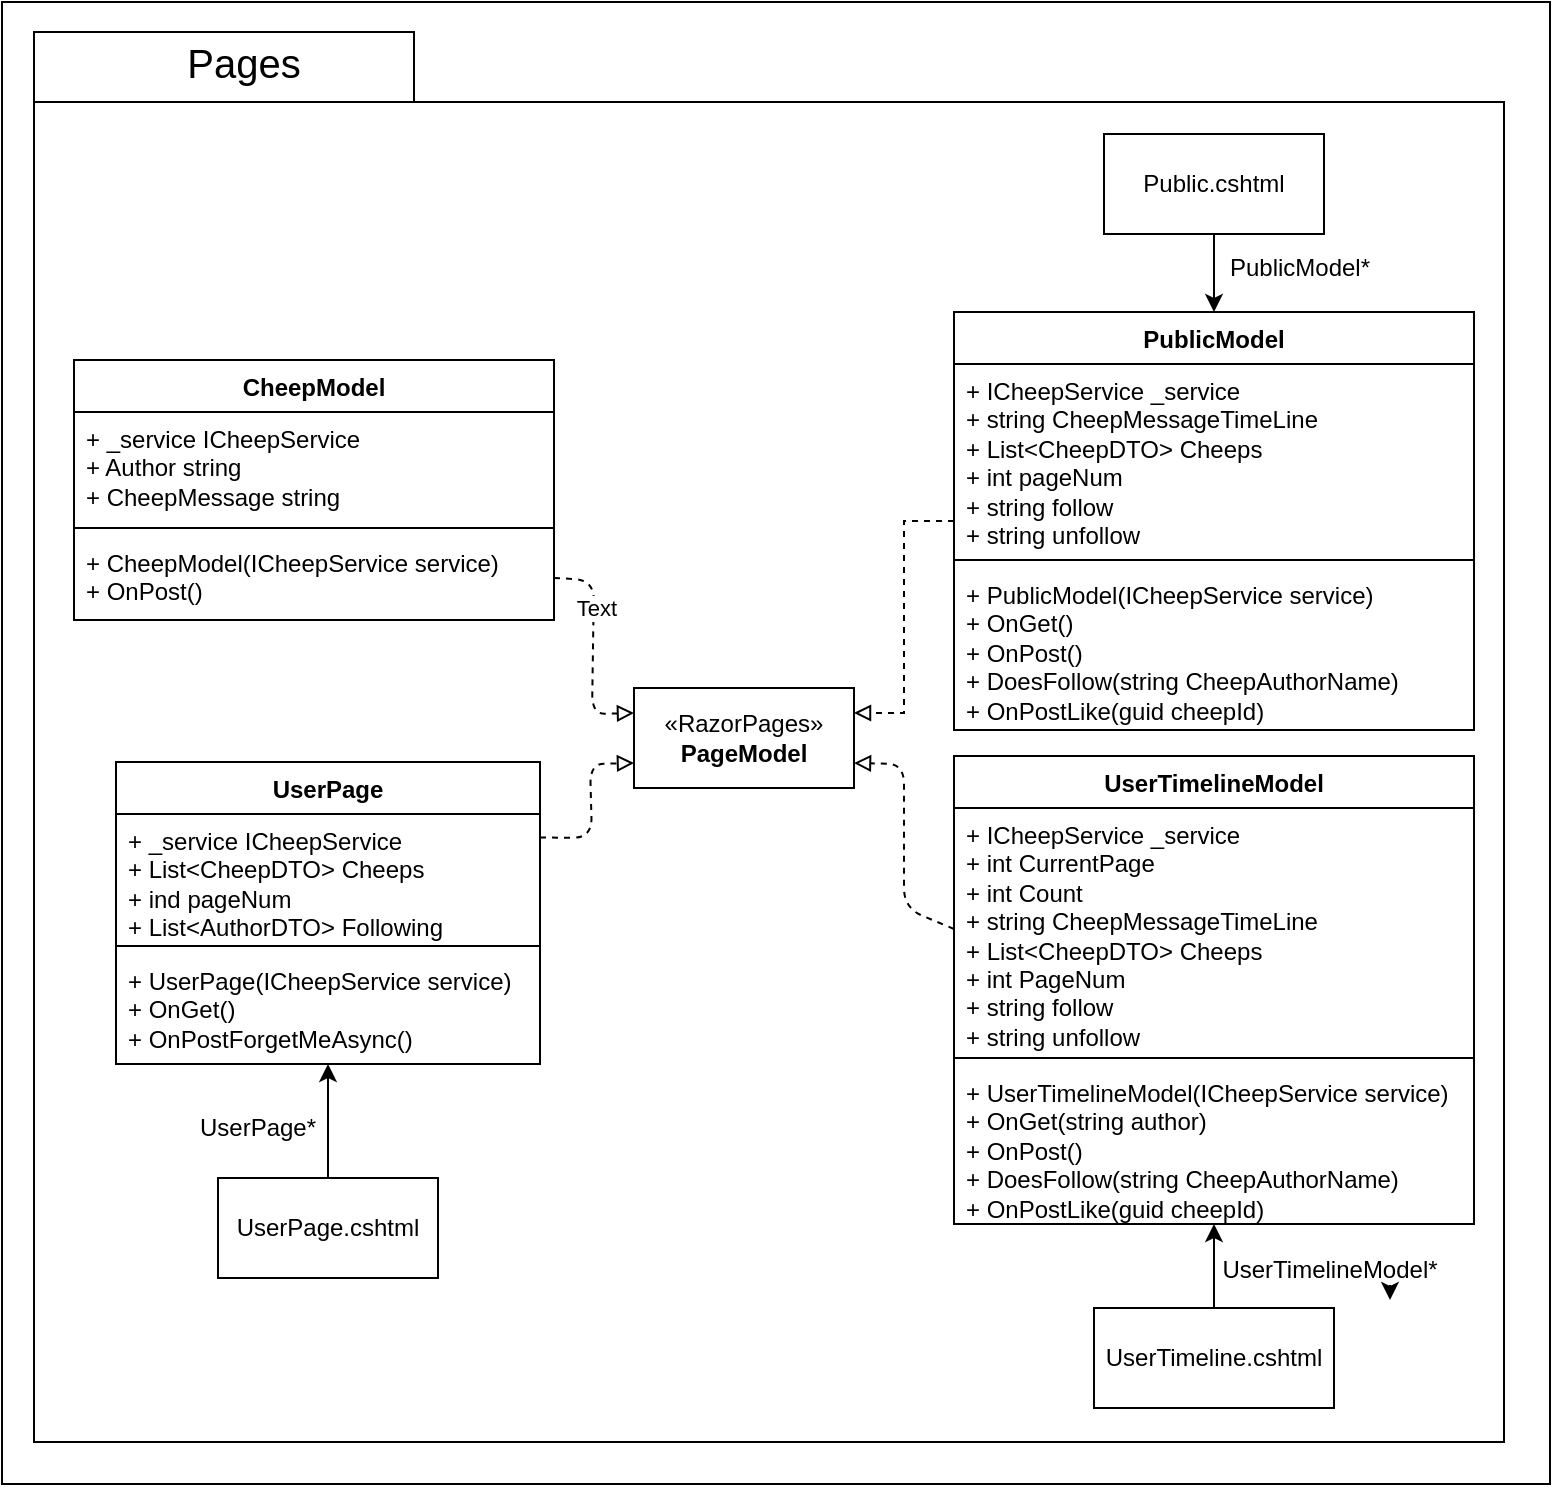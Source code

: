 <mxfile>
    <diagram id="UEx_IOLg0ZsNxRGCnxRx" name="Page-1">
        <mxGraphModel dx="1212" dy="-1076" grid="0" gridSize="10" guides="1" tooltips="1" connect="1" arrows="1" fold="1" page="1" pageScale="1" pageWidth="850" pageHeight="1100" background="#ffffff" math="0" shadow="0">
            <root>
                <mxCell id="0"/>
                <mxCell id="1" parent="0"/>
                <mxCell id="34" value="" style="rounded=0;whiteSpace=wrap;html=1;fillColor=none;" parent="1" vertex="1">
                    <mxGeometry x="892" y="2256" width="774" height="741" as="geometry"/>
                </mxCell>
                <mxCell id="2" value="" style="shape=folder;fontStyle=1;spacingTop=10;tabWidth=190;tabHeight=35;tabPosition=left;html=1;fillColor=none;strokeColor=#000000;" parent="1" vertex="1">
                    <mxGeometry x="908" y="2271" width="735" height="705" as="geometry"/>
                </mxCell>
                <mxCell id="3" value="&lt;font color=&quot;#000000&quot; style=&quot;font-size: 20px;&quot;&gt;Pages&lt;/font&gt;" style="text;html=1;strokeColor=none;fillColor=none;align=center;verticalAlign=middle;whiteSpace=wrap;rounded=0;" parent="1" vertex="1">
                    <mxGeometry x="983" y="2271" width="60" height="30" as="geometry"/>
                </mxCell>
                <mxCell id="4" style="edgeStyle=none;html=1;exitX=0.5;exitY=1;exitDx=0;exitDy=0;entryX=0.5;entryY=0;entryDx=0;entryDy=0;strokeColor=#000000;" parent="1" source="5" target="25" edge="1">
                    <mxGeometry relative="1" as="geometry"/>
                </mxCell>
                <mxCell id="5" value="&lt;font color=&quot;#000000&quot;&gt;Public.cshtml&lt;/font&gt;" style="html=1;whiteSpace=wrap;strokeColor=#000000;fillColor=none;" parent="1" vertex="1">
                    <mxGeometry x="1443" y="2322" width="110" height="50" as="geometry"/>
                </mxCell>
                <mxCell id="6" style="edgeStyle=none;html=1;exitX=0.5;exitY=0;exitDx=0;exitDy=0;strokeColor=#000000;endArrow=classic;endFill=1;" parent="1" source="7" target="18" edge="1">
                    <mxGeometry relative="1" as="geometry"/>
                </mxCell>
                <mxCell id="7" value="&lt;font color=&quot;#000000&quot;&gt;UserPage.cshtml&lt;/font&gt;" style="html=1;whiteSpace=wrap;fillColor=none;strokeColor=#000000;" parent="1" vertex="1">
                    <mxGeometry x="1000" y="2844" width="110" height="50" as="geometry"/>
                </mxCell>
                <mxCell id="8" style="edgeStyle=none;html=1;exitX=0.5;exitY=0;exitDx=0;exitDy=0;strokeColor=#000000;" parent="1" source="9" target="22" edge="1">
                    <mxGeometry relative="1" as="geometry"/>
                </mxCell>
                <mxCell id="9" value="&lt;font color=&quot;#000000&quot;&gt;UserTimeline.cshtml&lt;/font&gt;" style="html=1;whiteSpace=wrap;fillColor=none;strokeColor=#000000;" parent="1" vertex="1">
                    <mxGeometry x="1438" y="2909" width="120" height="50" as="geometry"/>
                </mxCell>
                <mxCell id="10" value="&lt;font color=&quot;#000000&quot;&gt;CheepModel&lt;/font&gt;" style="swimlane;fontStyle=1;align=center;verticalAlign=top;childLayout=stackLayout;horizontal=1;startSize=26;horizontalStack=0;resizeParent=1;resizeParentMax=0;resizeLast=0;collapsible=1;marginBottom=0;whiteSpace=wrap;html=1;strokeColor=#000000;fillColor=none;" parent="1" vertex="1">
                    <mxGeometry x="928" y="2435" width="240" height="130" as="geometry"/>
                </mxCell>
                <mxCell id="11" value="&lt;font color=&quot;#000000&quot;&gt;+ _service ICheepService&lt;br&gt;+ Author string&lt;br&gt;+ CheepMessage string&lt;/font&gt;" style="text;strokeColor=none;fillColor=none;align=left;verticalAlign=top;spacingLeft=4;spacingRight=4;overflow=hidden;rotatable=0;points=[[0,0.5],[1,0.5]];portConstraint=eastwest;whiteSpace=wrap;html=1;" parent="10" vertex="1">
                    <mxGeometry y="26" width="240" height="54" as="geometry"/>
                </mxCell>
                <mxCell id="12" value="" style="line;strokeWidth=1;fillColor=none;align=left;verticalAlign=middle;spacingTop=-1;spacingLeft=3;spacingRight=3;rotatable=0;labelPosition=right;points=[];portConstraint=eastwest;strokeColor=inherit;" parent="10" vertex="1">
                    <mxGeometry y="80" width="240" height="8" as="geometry"/>
                </mxCell>
                <mxCell id="13" value="&lt;font color=&quot;#000000&quot;&gt;+ CheepModel(ICheepService service)&lt;br&gt;+ OnPost()&lt;/font&gt;" style="text;strokeColor=none;fillColor=none;align=left;verticalAlign=top;spacingLeft=4;spacingRight=4;overflow=hidden;rotatable=0;points=[[0,0.5],[1,0.5]];portConstraint=eastwest;whiteSpace=wrap;html=1;" parent="10" vertex="1">
                    <mxGeometry y="88" width="240" height="42" as="geometry"/>
                </mxCell>
                <mxCell id="14" style="edgeStyle=none;html=1;exitX=1;exitY=0.25;exitDx=0;exitDy=0;entryX=0;entryY=0.75;entryDx=0;entryDy=0;strokeColor=#000000;endArrow=block;endFill=0;dashed=1;" parent="1" source="15" target="23" edge="1">
                    <mxGeometry relative="1" as="geometry">
                        <Array as="points">
                            <mxPoint x="1187" y="2674"/>
                            <mxPoint x="1186" y="2637"/>
                        </Array>
                    </mxGeometry>
                </mxCell>
                <mxCell id="15" value="&lt;font color=&quot;#000000&quot;&gt;UserPage&lt;/font&gt;" style="swimlane;fontStyle=1;align=center;verticalAlign=top;childLayout=stackLayout;horizontal=1;startSize=26;horizontalStack=0;resizeParent=1;resizeParentMax=0;resizeLast=0;collapsible=1;marginBottom=0;whiteSpace=wrap;html=1;fillColor=none;strokeColor=#000000;" parent="1" vertex="1">
                    <mxGeometry x="949" y="2636" width="212" height="151" as="geometry"/>
                </mxCell>
                <mxCell id="16" value="&lt;font color=&quot;#000000&quot;&gt;+ _service ICheepService&lt;br&gt;+ List&amp;lt;CheepDTO&amp;gt; Cheeps&lt;br&gt;+ ind pageNum&lt;br&gt;+ List&amp;lt;AuthorDTO&amp;gt; Following&lt;br&gt;&lt;/font&gt;" style="text;strokeColor=none;fillColor=none;align=left;verticalAlign=top;spacingLeft=4;spacingRight=4;overflow=hidden;rotatable=0;points=[[0,0.5],[1,0.5]];portConstraint=eastwest;whiteSpace=wrap;html=1;" parent="15" vertex="1">
                    <mxGeometry y="26" width="212" height="62" as="geometry"/>
                </mxCell>
                <mxCell id="17" value="" style="line;strokeWidth=1;fillColor=none;align=left;verticalAlign=middle;spacingTop=-1;spacingLeft=3;spacingRight=3;rotatable=0;labelPosition=right;points=[];portConstraint=eastwest;strokeColor=inherit;" parent="15" vertex="1">
                    <mxGeometry y="88" width="212" height="8" as="geometry"/>
                </mxCell>
                <mxCell id="18" value="&lt;font color=&quot;#000000&quot;&gt;+ UserPage(ICheepService service)&lt;br&gt;+ OnGet()&lt;br&gt;+ OnPostForgetMeAsync()&lt;br&gt;&lt;/font&gt;" style="text;strokeColor=none;fillColor=none;align=left;verticalAlign=top;spacingLeft=4;spacingRight=4;overflow=hidden;rotatable=0;points=[[0,0.5],[1,0.5]];portConstraint=eastwest;whiteSpace=wrap;html=1;" parent="15" vertex="1">
                    <mxGeometry y="96" width="212" height="55" as="geometry"/>
                </mxCell>
                <mxCell id="19" value="&lt;font color=&quot;#000000&quot;&gt;UserTimelineModel&lt;/font&gt;" style="swimlane;fontStyle=1;align=center;verticalAlign=top;childLayout=stackLayout;horizontal=1;startSize=26;horizontalStack=0;resizeParent=1;resizeParentMax=0;resizeLast=0;collapsible=1;marginBottom=0;whiteSpace=wrap;html=1;strokeColor=#000000;fillColor=none;" parent="1" vertex="1">
                    <mxGeometry x="1368" y="2633" width="260" height="234" as="geometry"/>
                </mxCell>
                <mxCell id="20" value="&lt;font color=&quot;#000000&quot;&gt;+&amp;nbsp;&lt;/font&gt;&lt;span style=&quot;color: rgb(0, 0, 0);&quot;&gt;ICheepService&amp;nbsp;&lt;/span&gt;&lt;font color=&quot;#000000&quot;&gt;_service&lt;br&gt;+ int CurrentPage&lt;br&gt;+ int Count&lt;br&gt;+ string CheepMessageTimeLine&lt;br&gt;+ List&amp;lt;CheepDTO&amp;gt; Cheeps&lt;br&gt;+ int PageNum&lt;br&gt;+ string follow&lt;br&gt;+ string unfollow&lt;br&gt;&lt;/font&gt;" style="text;strokeColor=none;fillColor=none;align=left;verticalAlign=top;spacingLeft=4;spacingRight=4;overflow=hidden;rotatable=0;points=[[0,0.5],[1,0.5]];portConstraint=eastwest;whiteSpace=wrap;html=1;" parent="19" vertex="1">
                    <mxGeometry y="26" width="260" height="121" as="geometry"/>
                </mxCell>
                <mxCell id="21" value="" style="line;strokeWidth=1;fillColor=none;align=left;verticalAlign=middle;spacingTop=-1;spacingLeft=3;spacingRight=3;rotatable=0;labelPosition=right;points=[];portConstraint=eastwest;strokeColor=inherit;" parent="19" vertex="1">
                    <mxGeometry y="147" width="260" height="8" as="geometry"/>
                </mxCell>
                <mxCell id="22" value="&lt;font color=&quot;#000000&quot;&gt;+ UserTimelineModel(ICheepService service)&lt;br&gt;+ OnGet(string author)&lt;br&gt;+ OnPost()&lt;br&gt;+ DoesFollow(string CheepAuthorName)&lt;br&gt;+ OnPostLike(guid cheepId)&lt;br&gt;&lt;/font&gt;" style="text;strokeColor=none;fillColor=none;align=left;verticalAlign=top;spacingLeft=4;spacingRight=4;overflow=hidden;rotatable=0;points=[[0,0.5],[1,0.5]];portConstraint=eastwest;whiteSpace=wrap;html=1;" parent="19" vertex="1">
                    <mxGeometry y="155" width="260" height="79" as="geometry"/>
                </mxCell>
                <mxCell id="23" value="&lt;font color=&quot;#000000&quot;&gt;«RazorPages»&lt;br&gt;&lt;b&gt;PageModel&lt;/b&gt;&lt;/font&gt;" style="html=1;whiteSpace=wrap;fillColor=none;strokeColor=#000000;" parent="1" vertex="1">
                    <mxGeometry x="1208" y="2599" width="110" height="50" as="geometry"/>
                </mxCell>
                <mxCell id="24" style="edgeStyle=orthogonalEdgeStyle;rounded=0;orthogonalLoop=1;jettySize=auto;html=1;entryX=1;entryY=0.25;entryDx=0;entryDy=0;endArrow=block;endFill=0;strokeColor=#000000;dashed=1;" parent="1" source="25" target="23" edge="1">
                    <mxGeometry relative="1" as="geometry"/>
                </mxCell>
                <mxCell id="25" value="&lt;font color=&quot;#000000&quot;&gt;PublicModel&lt;/font&gt;" style="swimlane;fontStyle=1;align=center;verticalAlign=top;childLayout=stackLayout;horizontal=1;startSize=26;horizontalStack=0;resizeParent=1;resizeParentMax=0;resizeLast=0;collapsible=1;marginBottom=0;whiteSpace=wrap;html=1;strokeColor=#000000;fillColor=none;" parent="1" vertex="1">
                    <mxGeometry x="1368" y="2411" width="260" height="209" as="geometry"/>
                </mxCell>
                <mxCell id="26" value="&lt;font color=&quot;#000000&quot;&gt;+&amp;nbsp;&lt;/font&gt;&lt;span style=&quot;color: rgb(0, 0, 0);&quot;&gt;ICheepService&amp;nbsp;&lt;/span&gt;&lt;font color=&quot;#000000&quot;&gt;_service&lt;br&gt;+&amp;nbsp;&lt;/font&gt;&lt;span style=&quot;color: rgb(0, 0, 0);&quot;&gt;string&amp;nbsp;&lt;/span&gt;&lt;font color=&quot;#000000&quot;&gt;CheepMessageTimeLine&lt;br&gt;+ List&amp;lt;CheepDTO&amp;gt; Cheeps&lt;br&gt;+ int pageNum&lt;br&gt;+ string follow&lt;br&gt;+ string unfollow&lt;br&gt;&lt;/font&gt;" style="text;strokeColor=none;fillColor=none;align=left;verticalAlign=top;spacingLeft=4;spacingRight=4;overflow=hidden;rotatable=0;points=[[0,0.5],[1,0.5]];portConstraint=eastwest;whiteSpace=wrap;html=1;" parent="25" vertex="1">
                    <mxGeometry y="26" width="260" height="94" as="geometry"/>
                </mxCell>
                <mxCell id="27" value="" style="line;strokeWidth=1;fillColor=none;align=left;verticalAlign=middle;spacingTop=-1;spacingLeft=3;spacingRight=3;rotatable=0;labelPosition=right;points=[];portConstraint=eastwest;strokeColor=inherit;" parent="25" vertex="1">
                    <mxGeometry y="120" width="260" height="8" as="geometry"/>
                </mxCell>
                <mxCell id="28" value="&lt;font color=&quot;#000000&quot;&gt;+ PublicModel(ICheepService service)&lt;br&gt;+ OnGet()&lt;br&gt;+ OnPost()&lt;br&gt;+ DoesFollow(string CheepAuthorName)&lt;br&gt;+ OnPostLike(guid cheepId)&lt;br&gt;&lt;/font&gt;" style="text;strokeColor=none;fillColor=none;align=left;verticalAlign=top;spacingLeft=4;spacingRight=4;overflow=hidden;rotatable=0;points=[[0,0.5],[1,0.5]];portConstraint=eastwest;whiteSpace=wrap;html=1;" parent="25" vertex="1">
                    <mxGeometry y="128" width="260" height="81" as="geometry"/>
                </mxCell>
                <mxCell id="29" value="&lt;font color=&quot;#000000&quot;&gt;UserPage*&lt;/font&gt;" style="text;html=1;strokeColor=none;fillColor=none;align=center;verticalAlign=middle;whiteSpace=wrap;rounded=0;" parent="1" vertex="1">
                    <mxGeometry x="990" y="2804" width="60" height="30" as="geometry"/>
                </mxCell>
                <mxCell id="30" value="&lt;font color=&quot;#000000&quot;&gt;UserTimelineModel*&lt;/font&gt;" style="text;html=1;strokeColor=none;fillColor=none;align=center;verticalAlign=middle;whiteSpace=wrap;rounded=0;" parent="1" vertex="1">
                    <mxGeometry x="1526" y="2875" width="60" height="30" as="geometry"/>
                </mxCell>
                <mxCell id="31" value="&lt;font color=&quot;#000000&quot;&gt;PublicModel*&lt;/font&gt;" style="text;html=1;strokeColor=none;fillColor=none;align=center;verticalAlign=middle;whiteSpace=wrap;rounded=0;" parent="1" vertex="1">
                    <mxGeometry x="1511" y="2374" width="60" height="30" as="geometry"/>
                </mxCell>
                <mxCell id="32" style="edgeStyle=none;html=1;exitX=1;exitY=0.5;exitDx=0;exitDy=0;entryX=0;entryY=0.25;entryDx=0;entryDy=0;strokeColor=#000000;endArrow=block;endFill=0;dashed=1;" parent="1" source="13" target="23" edge="1">
                    <mxGeometry relative="1" as="geometry">
                        <Array as="points">
                            <mxPoint x="1188" y="2545"/>
                            <mxPoint x="1187" y="2612"/>
                        </Array>
                    </mxGeometry>
                </mxCell>
                <mxCell id="37" value="Text" style="edgeLabel;html=1;align=center;verticalAlign=middle;resizable=0;points=[];" vertex="1" connectable="0" parent="32">
                    <mxGeometry x="-0.374" y="1" relative="1" as="geometry">
                        <mxPoint as="offset"/>
                    </mxGeometry>
                </mxCell>
                <mxCell id="33" style="edgeStyle=none;html=1;exitX=0;exitY=0.5;exitDx=0;exitDy=0;entryX=1;entryY=0.75;entryDx=0;entryDy=0;strokeColor=#000000;endArrow=block;endFill=0;dashed=1;" parent="1" source="20" target="23" edge="1">
                    <mxGeometry relative="1" as="geometry">
                        <Array as="points">
                            <mxPoint x="1343" y="2709"/>
                            <mxPoint x="1343" y="2637"/>
                        </Array>
                    </mxGeometry>
                </mxCell>
                <mxCell id="38" style="edgeStyle=none;html=1;exitX=1;exitY=0.75;exitDx=0;exitDy=0;entryX=1;entryY=1;entryDx=0;entryDy=0;" edge="1" parent="1" source="30" target="30">
                    <mxGeometry relative="1" as="geometry"/>
                </mxCell>
            </root>
        </mxGraphModel>
    </diagram>
</mxfile>